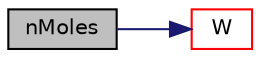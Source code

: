 digraph "nMoles"
{
  bgcolor="transparent";
  edge [fontname="Helvetica",fontsize="10",labelfontname="Helvetica",labelfontsize="10"];
  node [fontname="Helvetica",fontsize="10",shape=record];
  rankdir="LR";
  Node1 [label="nMoles",height=0.2,width=0.4,color="black", fillcolor="grey75", style="filled", fontcolor="black"];
  Node1 -> Node2 [color="midnightblue",fontsize="10",style="solid",fontname="Helvetica"];
  Node2 [label="W",height=0.2,width=0.4,color="red",URL="$a02463.html#a4e2fe70f63bf70b5f4d71303f2ec3b44",tooltip="Molecular weight of the given specie [kg/kmol]. "];
}
